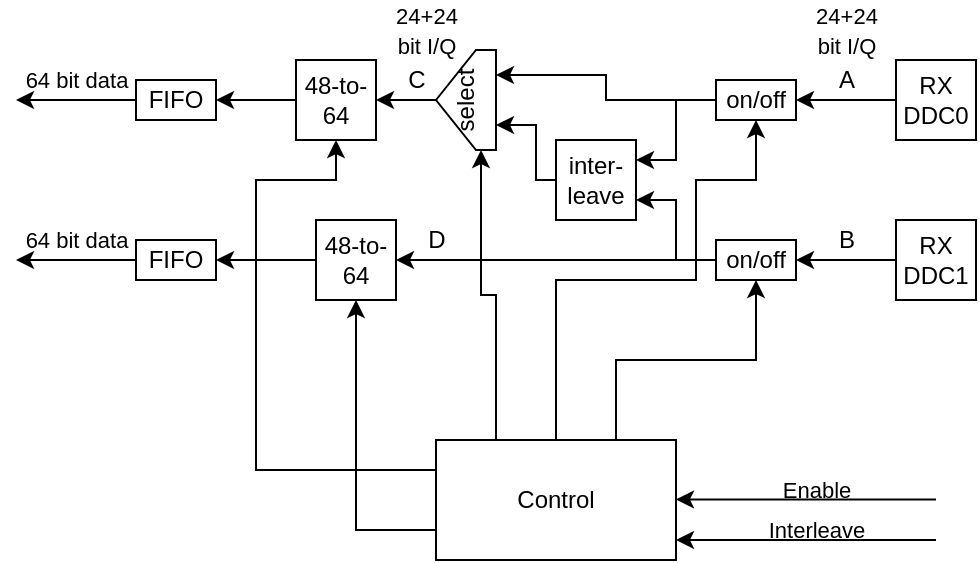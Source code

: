 <mxfile version="13.7.9" type="device"><diagram id="d9RJ3zuOx7hpEQ-BRZkv" name="Page-1"><mxGraphModel dx="1072" dy="792" grid="1" gridSize="10" guides="1" tooltips="1" connect="1" arrows="1" fold="1" page="1" pageScale="1" pageWidth="500" pageHeight="300" math="0" shadow="0"><root><mxCell id="0"/><mxCell id="1" parent="0"/><mxCell id="n3EX9Hrofj5LTtTLwOls-9" value="" style="edgeStyle=orthogonalEdgeStyle;rounded=0;orthogonalLoop=1;jettySize=auto;html=1;entryX=0;entryY=0.5;entryDx=0;entryDy=0;endArrow=none;endFill=0;startArrow=classic;startFill=1;exitX=1;exitY=0.5;exitDx=0;exitDy=0;" parent="1" source="n3EX9Hrofj5LTtTLwOls-16" target="n3EX9Hrofj5LTtTLwOls-11" edge="1"><mxGeometry y="10" relative="1" as="geometry"><mxPoint as="offset"/><mxPoint x="360" y="60" as="sourcePoint"/></mxGeometry></mxCell><mxCell id="K-WZtHRSNcbOO7TSAEYv-28" value="64 bit data" style="edgeStyle=orthogonalEdgeStyle;rounded=0;orthogonalLoop=1;jettySize=auto;html=1;exitX=0;exitY=0.5;exitDx=0;exitDy=0;labelBackgroundColor=none;startArrow=none;startFill=0;endArrow=classic;endFill=1;" parent="1" source="n3EX9Hrofj5LTtTLwOls-10" edge="1"><mxGeometry y="-10" relative="1" as="geometry"><mxPoint x="10" y="60" as="targetPoint"/><mxPoint as="offset"/></mxGeometry></mxCell><mxCell id="n3EX9Hrofj5LTtTLwOls-10" value="FIFO" style="rounded=0;whiteSpace=wrap;html=1;" parent="1" vertex="1"><mxGeometry x="70" y="50" width="40" height="20" as="geometry"/></mxCell><mxCell id="n3EX9Hrofj5LTtTLwOls-11" value="RX DDC0" style="rounded=0;whiteSpace=wrap;html=1;" parent="1" vertex="1"><mxGeometry x="450" y="40" width="40" height="40" as="geometry"/></mxCell><mxCell id="n3EX9Hrofj5LTtTLwOls-12" value="" style="edgeStyle=orthogonalEdgeStyle;rounded=0;orthogonalLoop=1;jettySize=auto;html=1;entryX=0;entryY=0.5;entryDx=0;entryDy=0;endArrow=none;endFill=0;startArrow=classic;startFill=1;" parent="1" source="n3EX9Hrofj5LTtTLwOls-19" target="n3EX9Hrofj5LTtTLwOls-14" edge="1"><mxGeometry y="10" relative="1" as="geometry"><mxPoint as="offset"/><mxPoint x="360" y="140" as="sourcePoint"/></mxGeometry></mxCell><mxCell id="K-WZtHRSNcbOO7TSAEYv-29" value="64 bit data" style="edgeStyle=orthogonalEdgeStyle;rounded=0;orthogonalLoop=1;jettySize=auto;html=1;exitX=0;exitY=0.5;exitDx=0;exitDy=0;labelBackgroundColor=none;startArrow=none;startFill=0;endArrow=classic;endFill=1;" parent="1" source="n3EX9Hrofj5LTtTLwOls-13" edge="1"><mxGeometry y="-10" relative="1" as="geometry"><mxPoint x="10" y="140" as="targetPoint"/><mxPoint as="offset"/></mxGeometry></mxCell><mxCell id="n3EX9Hrofj5LTtTLwOls-13" value="FIFO" style="rounded=0;whiteSpace=wrap;html=1;" parent="1" vertex="1"><mxGeometry x="70" y="130" width="40" height="20" as="geometry"/></mxCell><mxCell id="n3EX9Hrofj5LTtTLwOls-14" value="RX DDC1" style="rounded=0;whiteSpace=wrap;html=1;" parent="1" vertex="1"><mxGeometry x="450" y="120" width="40" height="40" as="geometry"/></mxCell><mxCell id="K-WZtHRSNcbOO7TSAEYv-15" style="edgeStyle=orthogonalEdgeStyle;rounded=0;orthogonalLoop=1;jettySize=auto;html=1;exitX=0;exitY=0.5;exitDx=0;exitDy=0;entryX=0.75;entryY=1;entryDx=0;entryDy=0;labelBackgroundColor=none;startArrow=none;startFill=0;endArrow=classic;endFill=1;" parent="1" source="n3EX9Hrofj5LTtTLwOls-16" target="K-WZtHRSNcbOO7TSAEYv-8" edge="1"><mxGeometry relative="1" as="geometry"/></mxCell><mxCell id="K-WZtHRSNcbOO7TSAEYv-16" style="edgeStyle=orthogonalEdgeStyle;rounded=0;orthogonalLoop=1;jettySize=auto;html=1;exitX=0;exitY=0.5;exitDx=0;exitDy=0;entryX=1;entryY=0.25;entryDx=0;entryDy=0;labelBackgroundColor=none;startArrow=none;startFill=0;endArrow=classic;endFill=1;" parent="1" source="n3EX9Hrofj5LTtTLwOls-16" target="K-WZtHRSNcbOO7TSAEYv-7" edge="1"><mxGeometry relative="1" as="geometry"/></mxCell><mxCell id="n3EX9Hrofj5LTtTLwOls-16" value="on/off" style="rounded=0;whiteSpace=wrap;html=1;" parent="1" vertex="1"><mxGeometry x="360" y="50" width="40" height="20" as="geometry"/></mxCell><mxCell id="K-WZtHRSNcbOO7TSAEYv-2" value="&lt;span style=&quot;font-size: 11px ; background-color: rgb(255 , 255 , 255)&quot;&gt;24+24&lt;br&gt;bit I/Q&lt;/span&gt;" style="text;html=1;resizable=0;autosize=1;align=center;verticalAlign=middle;points=[];fillColor=none;strokeColor=none;rounded=0;" parent="1" vertex="1"><mxGeometry x="400" y="10" width="50" height="30" as="geometry"/></mxCell><mxCell id="K-WZtHRSNcbOO7TSAEYv-17" style="edgeStyle=orthogonalEdgeStyle;rounded=0;orthogonalLoop=1;jettySize=auto;html=1;exitX=0;exitY=0.5;exitDx=0;exitDy=0;entryX=1;entryY=0.75;entryDx=0;entryDy=0;labelBackgroundColor=none;startArrow=none;startFill=0;endArrow=classic;endFill=1;" parent="1" source="n3EX9Hrofj5LTtTLwOls-19" target="K-WZtHRSNcbOO7TSAEYv-7" edge="1"><mxGeometry relative="1" as="geometry"/></mxCell><mxCell id="K-WZtHRSNcbOO7TSAEYv-19" style="edgeStyle=orthogonalEdgeStyle;rounded=0;orthogonalLoop=1;jettySize=auto;html=1;exitX=0;exitY=0.5;exitDx=0;exitDy=0;entryX=1;entryY=0.5;entryDx=0;entryDy=0;labelBackgroundColor=none;startArrow=none;startFill=0;endArrow=classic;endFill=1;" parent="1" source="n3EX9Hrofj5LTtTLwOls-19" target="K-WZtHRSNcbOO7TSAEYv-10" edge="1"><mxGeometry relative="1" as="geometry"/></mxCell><mxCell id="n3EX9Hrofj5LTtTLwOls-19" value="on/off" style="rounded=0;whiteSpace=wrap;html=1;" parent="1" vertex="1"><mxGeometry x="360" y="130" width="40" height="20" as="geometry"/></mxCell><mxCell id="K-WZtHRSNcbOO7TSAEYv-6" value="" style="edgeStyle=orthogonalEdgeStyle;rounded=0;orthogonalLoop=1;jettySize=auto;html=1;entryX=0;entryY=0.5;entryDx=0;entryDy=0;endArrow=none;endFill=0;startArrow=classic;startFill=1;" parent="1" target="n3EX9Hrofj5LTtTLwOls-19" edge="1"><mxGeometry y="10" relative="1" as="geometry"><mxPoint as="offset"/><mxPoint x="360" y="140" as="sourcePoint"/><mxPoint x="450" y="140" as="targetPoint"/></mxGeometry></mxCell><mxCell id="K-WZtHRSNcbOO7TSAEYv-20" style="edgeStyle=orthogonalEdgeStyle;rounded=0;orthogonalLoop=1;jettySize=auto;html=1;exitX=0;exitY=0.5;exitDx=0;exitDy=0;entryX=0.25;entryY=1;entryDx=0;entryDy=0;labelBackgroundColor=none;startArrow=none;startFill=0;endArrow=classic;endFill=1;" parent="1" source="K-WZtHRSNcbOO7TSAEYv-7" target="K-WZtHRSNcbOO7TSAEYv-8" edge="1"><mxGeometry relative="1" as="geometry"><Array as="points"><mxPoint x="270" y="100"/><mxPoint x="270" y="73"/></Array></mxGeometry></mxCell><mxCell id="K-WZtHRSNcbOO7TSAEYv-7" value="inter-leave" style="rounded=0;whiteSpace=wrap;html=1;" parent="1" vertex="1"><mxGeometry x="280" y="80" width="40" height="40" as="geometry"/></mxCell><mxCell id="K-WZtHRSNcbOO7TSAEYv-18" style="edgeStyle=orthogonalEdgeStyle;rounded=0;orthogonalLoop=1;jettySize=auto;html=1;exitX=0.5;exitY=0;exitDx=0;exitDy=0;entryX=1;entryY=0.5;entryDx=0;entryDy=0;labelBackgroundColor=none;startArrow=none;startFill=0;endArrow=classic;endFill=1;" parent="1" source="K-WZtHRSNcbOO7TSAEYv-8" target="K-WZtHRSNcbOO7TSAEYv-9" edge="1"><mxGeometry relative="1" as="geometry"/></mxCell><mxCell id="K-WZtHRSNcbOO7TSAEYv-8" value="select" style="shape=loopLimit;whiteSpace=wrap;html=1;size=30;rotation=-90;" parent="1" vertex="1"><mxGeometry x="210" y="45" width="50" height="30" as="geometry"/></mxCell><mxCell id="K-WZtHRSNcbOO7TSAEYv-21" style="edgeStyle=orthogonalEdgeStyle;rounded=0;orthogonalLoop=1;jettySize=auto;html=1;exitX=0;exitY=0.5;exitDx=0;exitDy=0;entryX=1;entryY=0.5;entryDx=0;entryDy=0;labelBackgroundColor=none;startArrow=none;startFill=0;endArrow=classic;endFill=1;" parent="1" source="K-WZtHRSNcbOO7TSAEYv-9" target="n3EX9Hrofj5LTtTLwOls-10" edge="1"><mxGeometry relative="1" as="geometry"/></mxCell><mxCell id="K-WZtHRSNcbOO7TSAEYv-9" value="48-to-64" style="rounded=0;whiteSpace=wrap;html=1;" parent="1" vertex="1"><mxGeometry x="150" y="40" width="40" height="40" as="geometry"/></mxCell><mxCell id="K-WZtHRSNcbOO7TSAEYv-22" style="edgeStyle=orthogonalEdgeStyle;rounded=0;orthogonalLoop=1;jettySize=auto;html=1;exitX=0;exitY=0.5;exitDx=0;exitDy=0;entryX=1;entryY=0.5;entryDx=0;entryDy=0;labelBackgroundColor=none;startArrow=none;startFill=0;endArrow=classic;endFill=1;" parent="1" source="K-WZtHRSNcbOO7TSAEYv-10" target="n3EX9Hrofj5LTtTLwOls-13" edge="1"><mxGeometry relative="1" as="geometry"/></mxCell><mxCell id="K-WZtHRSNcbOO7TSAEYv-10" value="48-to-64" style="rounded=0;whiteSpace=wrap;html=1;" parent="1" vertex="1"><mxGeometry x="160" y="120" width="40" height="40" as="geometry"/></mxCell><mxCell id="K-WZtHRSNcbOO7TSAEYv-25" style="edgeStyle=orthogonalEdgeStyle;rounded=0;orthogonalLoop=1;jettySize=auto;html=1;exitX=0;exitY=0.25;exitDx=0;exitDy=0;entryX=0.5;entryY=1;entryDx=0;entryDy=0;labelBackgroundColor=none;startArrow=none;startFill=0;endArrow=classic;endFill=1;" parent="1" source="K-WZtHRSNcbOO7TSAEYv-11" target="K-WZtHRSNcbOO7TSAEYv-9" edge="1"><mxGeometry relative="1" as="geometry"><Array as="points"><mxPoint x="130" y="245"/><mxPoint x="130" y="100"/><mxPoint x="170" y="100"/></Array></mxGeometry></mxCell><mxCell id="K-WZtHRSNcbOO7TSAEYv-26" style="edgeStyle=orthogonalEdgeStyle;rounded=0;orthogonalLoop=1;jettySize=auto;html=1;exitX=0;exitY=0.75;exitDx=0;exitDy=0;entryX=0.5;entryY=1;entryDx=0;entryDy=0;labelBackgroundColor=none;startArrow=none;startFill=0;endArrow=classic;endFill=1;" parent="1" source="K-WZtHRSNcbOO7TSAEYv-11" target="K-WZtHRSNcbOO7TSAEYv-10" edge="1"><mxGeometry relative="1" as="geometry"/></mxCell><mxCell id="K-WZtHRSNcbOO7TSAEYv-30" style="edgeStyle=orthogonalEdgeStyle;rounded=0;orthogonalLoop=1;jettySize=auto;html=1;exitX=0.25;exitY=0;exitDx=0;exitDy=0;entryX=0;entryY=0.75;entryDx=0;entryDy=0;labelBackgroundColor=none;startArrow=none;startFill=0;endArrow=classic;endFill=1;" parent="1" source="K-WZtHRSNcbOO7TSAEYv-11" target="K-WZtHRSNcbOO7TSAEYv-8" edge="1"><mxGeometry relative="1" as="geometry"/></mxCell><mxCell id="uA7yNdYJMVzbFi-1bS_9-2" style="edgeStyle=orthogonalEdgeStyle;rounded=0;orthogonalLoop=1;jettySize=auto;html=1;exitX=0.75;exitY=0;exitDx=0;exitDy=0;entryX=0.5;entryY=1;entryDx=0;entryDy=0;" parent="1" source="K-WZtHRSNcbOO7TSAEYv-11" target="n3EX9Hrofj5LTtTLwOls-19" edge="1"><mxGeometry relative="1" as="geometry"/></mxCell><mxCell id="uA7yNdYJMVzbFi-1bS_9-3" style="edgeStyle=orthogonalEdgeStyle;rounded=0;orthogonalLoop=1;jettySize=auto;html=1;exitX=0.5;exitY=0;exitDx=0;exitDy=0;entryX=0.5;entryY=1;entryDx=0;entryDy=0;" parent="1" source="K-WZtHRSNcbOO7TSAEYv-11" target="n3EX9Hrofj5LTtTLwOls-16" edge="1"><mxGeometry relative="1" as="geometry"><Array as="points"><mxPoint x="280" y="150"/><mxPoint x="350" y="150"/><mxPoint x="350" y="100"/><mxPoint x="380" y="100"/></Array></mxGeometry></mxCell><mxCell id="K-WZtHRSNcbOO7TSAEYv-11" value="Control" style="rounded=0;whiteSpace=wrap;html=1;" parent="1" vertex="1"><mxGeometry x="220" y="230" width="120" height="60" as="geometry"/></mxCell><mxCell id="K-WZtHRSNcbOO7TSAEYv-13" value="Enable" style="edgeStyle=orthogonalEdgeStyle;rounded=0;orthogonalLoop=1;jettySize=auto;html=1;exitX=1;exitY=0.25;exitDx=0;exitDy=0;endArrow=none;endFill=0;startArrow=classic;startFill=1;labelBackgroundColor=none;" parent="1" edge="1"><mxGeometry x="0.077" y="5" relative="1" as="geometry"><mxPoint x="470" y="259.75" as="targetPoint"/><mxPoint x="340" y="259.75" as="sourcePoint"/><mxPoint as="offset"/></mxGeometry></mxCell><mxCell id="K-WZtHRSNcbOO7TSAEYv-14" value="Interleave" style="edgeStyle=orthogonalEdgeStyle;rounded=0;orthogonalLoop=1;jettySize=auto;html=1;exitX=1;exitY=0.25;exitDx=0;exitDy=0;endArrow=none;endFill=0;startArrow=classic;startFill=1;labelBackgroundColor=none;" parent="1" edge="1"><mxGeometry x="0.077" y="5" relative="1" as="geometry"><mxPoint x="470" y="280" as="targetPoint"/><mxPoint x="340" y="280" as="sourcePoint"/><mxPoint as="offset"/></mxGeometry></mxCell><mxCell id="uA7yNdYJMVzbFi-1bS_9-1" value="&lt;span style=&quot;font-size: 11px ; background-color: rgb(255 , 255 , 255)&quot;&gt;24+24&lt;br&gt;bit I/Q&lt;/span&gt;" style="text;html=1;resizable=0;autosize=1;align=center;verticalAlign=middle;points=[];fillColor=none;strokeColor=none;rounded=0;" parent="1" vertex="1"><mxGeometry x="190" y="10" width="50" height="30" as="geometry"/></mxCell><mxCell id="-Ba-tWg0Fb_FljUNFO63-1" value="A" style="text;html=1;resizable=0;autosize=1;align=center;verticalAlign=middle;points=[];fillColor=none;strokeColor=none;rounded=0;" parent="1" vertex="1"><mxGeometry x="415" y="40" width="20" height="20" as="geometry"/></mxCell><mxCell id="-Ba-tWg0Fb_FljUNFO63-2" value="B" style="text;html=1;resizable=0;autosize=1;align=center;verticalAlign=middle;points=[];fillColor=none;strokeColor=none;rounded=0;" parent="1" vertex="1"><mxGeometry x="415" y="120" width="20" height="20" as="geometry"/></mxCell><mxCell id="-Ba-tWg0Fb_FljUNFO63-3" value="D" style="text;html=1;resizable=0;autosize=1;align=center;verticalAlign=middle;points=[];fillColor=none;strokeColor=none;rounded=0;" parent="1" vertex="1"><mxGeometry x="210" y="120" width="20" height="20" as="geometry"/></mxCell><mxCell id="-Ba-tWg0Fb_FljUNFO63-4" value="C" style="text;html=1;resizable=0;autosize=1;align=center;verticalAlign=middle;points=[];fillColor=none;strokeColor=none;rounded=0;" parent="1" vertex="1"><mxGeometry x="200" y="40" width="20" height="20" as="geometry"/></mxCell></root></mxGraphModel></diagram></mxfile>